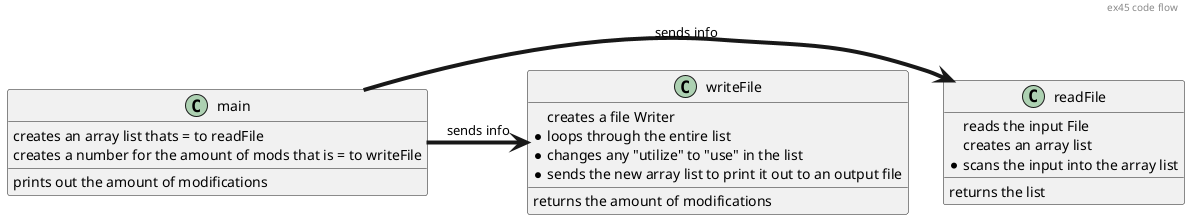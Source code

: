 @startuml
header ex45 code flow

class readFile{
    reads the input File
    creates an array list
    *scans the input into the array list
    {method} returns the list
}

class writeFile {
    creates a file Writer
    *loops through the entire list
    *changes any "utilize" to "use" in the list
    *sends the new array list to print it out to an output file
    {method} returns the amount of modifications
}

class main {
    creates an array list thats = to readFile
    creates a number for the amount of mods that is = to writeFile
    {method} prints out the amount of modifications
}


main -[thickness=4]> readFile : sends info
main -[thickness=4]> writeFile : sends info
@enduml